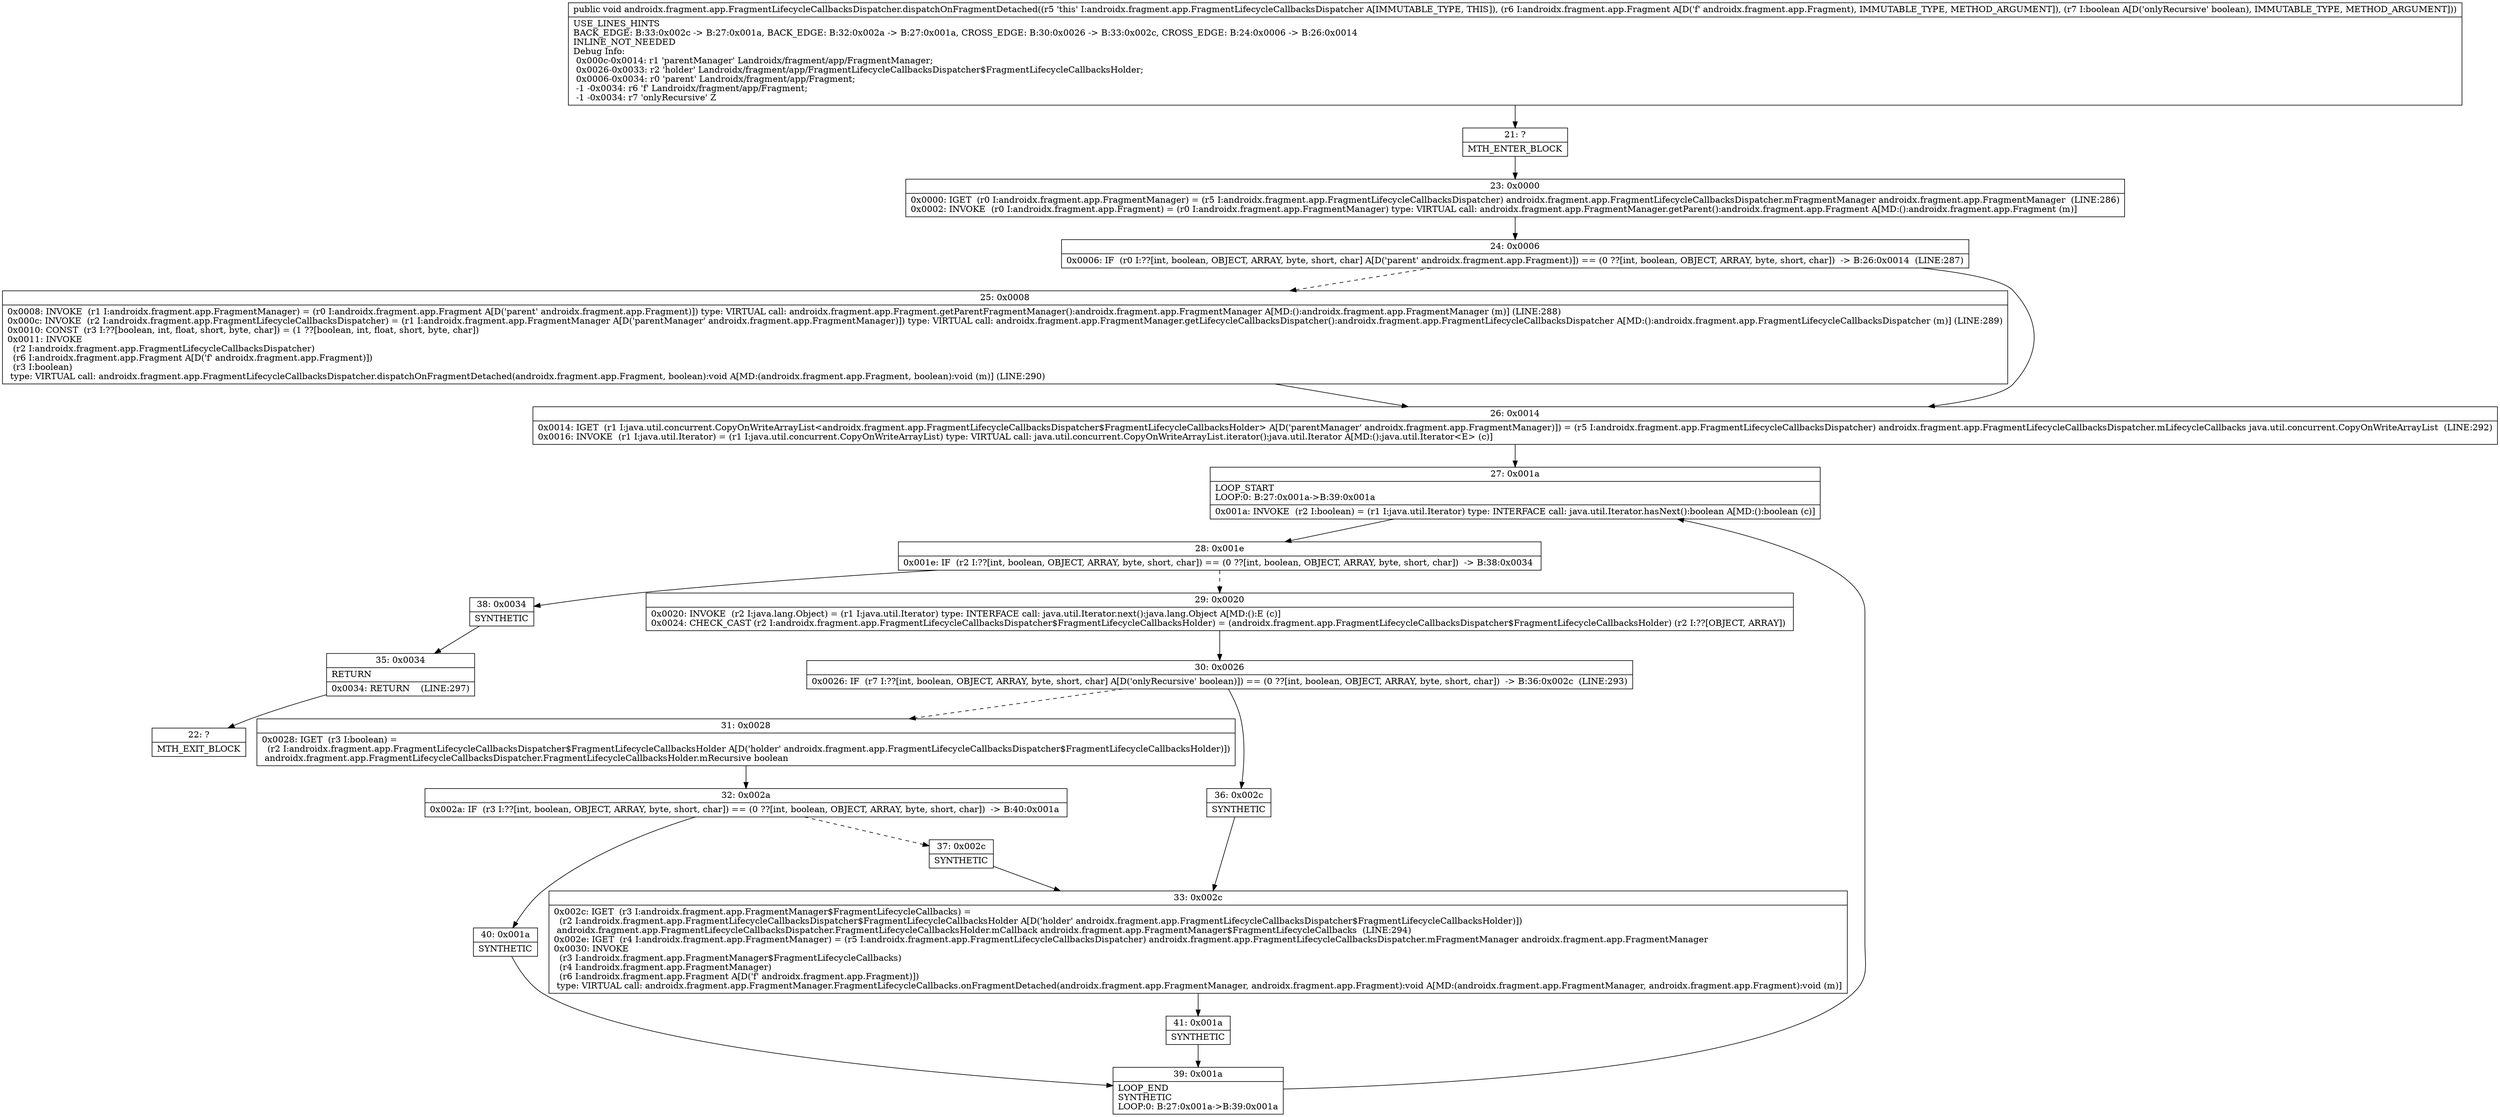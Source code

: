 digraph "CFG forandroidx.fragment.app.FragmentLifecycleCallbacksDispatcher.dispatchOnFragmentDetached(Landroidx\/fragment\/app\/Fragment;Z)V" {
Node_21 [shape=record,label="{21\:\ ?|MTH_ENTER_BLOCK\l}"];
Node_23 [shape=record,label="{23\:\ 0x0000|0x0000: IGET  (r0 I:androidx.fragment.app.FragmentManager) = (r5 I:androidx.fragment.app.FragmentLifecycleCallbacksDispatcher) androidx.fragment.app.FragmentLifecycleCallbacksDispatcher.mFragmentManager androidx.fragment.app.FragmentManager  (LINE:286)\l0x0002: INVOKE  (r0 I:androidx.fragment.app.Fragment) = (r0 I:androidx.fragment.app.FragmentManager) type: VIRTUAL call: androidx.fragment.app.FragmentManager.getParent():androidx.fragment.app.Fragment A[MD:():androidx.fragment.app.Fragment (m)]\l}"];
Node_24 [shape=record,label="{24\:\ 0x0006|0x0006: IF  (r0 I:??[int, boolean, OBJECT, ARRAY, byte, short, char] A[D('parent' androidx.fragment.app.Fragment)]) == (0 ??[int, boolean, OBJECT, ARRAY, byte, short, char])  \-\> B:26:0x0014  (LINE:287)\l}"];
Node_25 [shape=record,label="{25\:\ 0x0008|0x0008: INVOKE  (r1 I:androidx.fragment.app.FragmentManager) = (r0 I:androidx.fragment.app.Fragment A[D('parent' androidx.fragment.app.Fragment)]) type: VIRTUAL call: androidx.fragment.app.Fragment.getParentFragmentManager():androidx.fragment.app.FragmentManager A[MD:():androidx.fragment.app.FragmentManager (m)] (LINE:288)\l0x000c: INVOKE  (r2 I:androidx.fragment.app.FragmentLifecycleCallbacksDispatcher) = (r1 I:androidx.fragment.app.FragmentManager A[D('parentManager' androidx.fragment.app.FragmentManager)]) type: VIRTUAL call: androidx.fragment.app.FragmentManager.getLifecycleCallbacksDispatcher():androidx.fragment.app.FragmentLifecycleCallbacksDispatcher A[MD:():androidx.fragment.app.FragmentLifecycleCallbacksDispatcher (m)] (LINE:289)\l0x0010: CONST  (r3 I:??[boolean, int, float, short, byte, char]) = (1 ??[boolean, int, float, short, byte, char]) \l0x0011: INVOKE  \l  (r2 I:androidx.fragment.app.FragmentLifecycleCallbacksDispatcher)\l  (r6 I:androidx.fragment.app.Fragment A[D('f' androidx.fragment.app.Fragment)])\l  (r3 I:boolean)\l type: VIRTUAL call: androidx.fragment.app.FragmentLifecycleCallbacksDispatcher.dispatchOnFragmentDetached(androidx.fragment.app.Fragment, boolean):void A[MD:(androidx.fragment.app.Fragment, boolean):void (m)] (LINE:290)\l}"];
Node_26 [shape=record,label="{26\:\ 0x0014|0x0014: IGET  (r1 I:java.util.concurrent.CopyOnWriteArrayList\<androidx.fragment.app.FragmentLifecycleCallbacksDispatcher$FragmentLifecycleCallbacksHolder\> A[D('parentManager' androidx.fragment.app.FragmentManager)]) = (r5 I:androidx.fragment.app.FragmentLifecycleCallbacksDispatcher) androidx.fragment.app.FragmentLifecycleCallbacksDispatcher.mLifecycleCallbacks java.util.concurrent.CopyOnWriteArrayList  (LINE:292)\l0x0016: INVOKE  (r1 I:java.util.Iterator) = (r1 I:java.util.concurrent.CopyOnWriteArrayList) type: VIRTUAL call: java.util.concurrent.CopyOnWriteArrayList.iterator():java.util.Iterator A[MD:():java.util.Iterator\<E\> (c)]\l}"];
Node_27 [shape=record,label="{27\:\ 0x001a|LOOP_START\lLOOP:0: B:27:0x001a\-\>B:39:0x001a\l|0x001a: INVOKE  (r2 I:boolean) = (r1 I:java.util.Iterator) type: INTERFACE call: java.util.Iterator.hasNext():boolean A[MD:():boolean (c)]\l}"];
Node_28 [shape=record,label="{28\:\ 0x001e|0x001e: IF  (r2 I:??[int, boolean, OBJECT, ARRAY, byte, short, char]) == (0 ??[int, boolean, OBJECT, ARRAY, byte, short, char])  \-\> B:38:0x0034 \l}"];
Node_29 [shape=record,label="{29\:\ 0x0020|0x0020: INVOKE  (r2 I:java.lang.Object) = (r1 I:java.util.Iterator) type: INTERFACE call: java.util.Iterator.next():java.lang.Object A[MD:():E (c)]\l0x0024: CHECK_CAST (r2 I:androidx.fragment.app.FragmentLifecycleCallbacksDispatcher$FragmentLifecycleCallbacksHolder) = (androidx.fragment.app.FragmentLifecycleCallbacksDispatcher$FragmentLifecycleCallbacksHolder) (r2 I:??[OBJECT, ARRAY]) \l}"];
Node_30 [shape=record,label="{30\:\ 0x0026|0x0026: IF  (r7 I:??[int, boolean, OBJECT, ARRAY, byte, short, char] A[D('onlyRecursive' boolean)]) == (0 ??[int, boolean, OBJECT, ARRAY, byte, short, char])  \-\> B:36:0x002c  (LINE:293)\l}"];
Node_31 [shape=record,label="{31\:\ 0x0028|0x0028: IGET  (r3 I:boolean) = \l  (r2 I:androidx.fragment.app.FragmentLifecycleCallbacksDispatcher$FragmentLifecycleCallbacksHolder A[D('holder' androidx.fragment.app.FragmentLifecycleCallbacksDispatcher$FragmentLifecycleCallbacksHolder)])\l androidx.fragment.app.FragmentLifecycleCallbacksDispatcher.FragmentLifecycleCallbacksHolder.mRecursive boolean \l}"];
Node_32 [shape=record,label="{32\:\ 0x002a|0x002a: IF  (r3 I:??[int, boolean, OBJECT, ARRAY, byte, short, char]) == (0 ??[int, boolean, OBJECT, ARRAY, byte, short, char])  \-\> B:40:0x001a \l}"];
Node_37 [shape=record,label="{37\:\ 0x002c|SYNTHETIC\l}"];
Node_33 [shape=record,label="{33\:\ 0x002c|0x002c: IGET  (r3 I:androidx.fragment.app.FragmentManager$FragmentLifecycleCallbacks) = \l  (r2 I:androidx.fragment.app.FragmentLifecycleCallbacksDispatcher$FragmentLifecycleCallbacksHolder A[D('holder' androidx.fragment.app.FragmentLifecycleCallbacksDispatcher$FragmentLifecycleCallbacksHolder)])\l androidx.fragment.app.FragmentLifecycleCallbacksDispatcher.FragmentLifecycleCallbacksHolder.mCallback androidx.fragment.app.FragmentManager$FragmentLifecycleCallbacks  (LINE:294)\l0x002e: IGET  (r4 I:androidx.fragment.app.FragmentManager) = (r5 I:androidx.fragment.app.FragmentLifecycleCallbacksDispatcher) androidx.fragment.app.FragmentLifecycleCallbacksDispatcher.mFragmentManager androidx.fragment.app.FragmentManager \l0x0030: INVOKE  \l  (r3 I:androidx.fragment.app.FragmentManager$FragmentLifecycleCallbacks)\l  (r4 I:androidx.fragment.app.FragmentManager)\l  (r6 I:androidx.fragment.app.Fragment A[D('f' androidx.fragment.app.Fragment)])\l type: VIRTUAL call: androidx.fragment.app.FragmentManager.FragmentLifecycleCallbacks.onFragmentDetached(androidx.fragment.app.FragmentManager, androidx.fragment.app.Fragment):void A[MD:(androidx.fragment.app.FragmentManager, androidx.fragment.app.Fragment):void (m)]\l}"];
Node_41 [shape=record,label="{41\:\ 0x001a|SYNTHETIC\l}"];
Node_39 [shape=record,label="{39\:\ 0x001a|LOOP_END\lSYNTHETIC\lLOOP:0: B:27:0x001a\-\>B:39:0x001a\l}"];
Node_40 [shape=record,label="{40\:\ 0x001a|SYNTHETIC\l}"];
Node_36 [shape=record,label="{36\:\ 0x002c|SYNTHETIC\l}"];
Node_38 [shape=record,label="{38\:\ 0x0034|SYNTHETIC\l}"];
Node_35 [shape=record,label="{35\:\ 0x0034|RETURN\l|0x0034: RETURN    (LINE:297)\l}"];
Node_22 [shape=record,label="{22\:\ ?|MTH_EXIT_BLOCK\l}"];
MethodNode[shape=record,label="{public void androidx.fragment.app.FragmentLifecycleCallbacksDispatcher.dispatchOnFragmentDetached((r5 'this' I:androidx.fragment.app.FragmentLifecycleCallbacksDispatcher A[IMMUTABLE_TYPE, THIS]), (r6 I:androidx.fragment.app.Fragment A[D('f' androidx.fragment.app.Fragment), IMMUTABLE_TYPE, METHOD_ARGUMENT]), (r7 I:boolean A[D('onlyRecursive' boolean), IMMUTABLE_TYPE, METHOD_ARGUMENT]))  | USE_LINES_HINTS\lBACK_EDGE: B:33:0x002c \-\> B:27:0x001a, BACK_EDGE: B:32:0x002a \-\> B:27:0x001a, CROSS_EDGE: B:30:0x0026 \-\> B:33:0x002c, CROSS_EDGE: B:24:0x0006 \-\> B:26:0x0014\lINLINE_NOT_NEEDED\lDebug Info:\l  0x000c\-0x0014: r1 'parentManager' Landroidx\/fragment\/app\/FragmentManager;\l  0x0026\-0x0033: r2 'holder' Landroidx\/fragment\/app\/FragmentLifecycleCallbacksDispatcher$FragmentLifecycleCallbacksHolder;\l  0x0006\-0x0034: r0 'parent' Landroidx\/fragment\/app\/Fragment;\l  \-1 \-0x0034: r6 'f' Landroidx\/fragment\/app\/Fragment;\l  \-1 \-0x0034: r7 'onlyRecursive' Z\l}"];
MethodNode -> Node_21;Node_21 -> Node_23;
Node_23 -> Node_24;
Node_24 -> Node_25[style=dashed];
Node_24 -> Node_26;
Node_25 -> Node_26;
Node_26 -> Node_27;
Node_27 -> Node_28;
Node_28 -> Node_29[style=dashed];
Node_28 -> Node_38;
Node_29 -> Node_30;
Node_30 -> Node_31[style=dashed];
Node_30 -> Node_36;
Node_31 -> Node_32;
Node_32 -> Node_37[style=dashed];
Node_32 -> Node_40;
Node_37 -> Node_33;
Node_33 -> Node_41;
Node_41 -> Node_39;
Node_39 -> Node_27;
Node_40 -> Node_39;
Node_36 -> Node_33;
Node_38 -> Node_35;
Node_35 -> Node_22;
}


